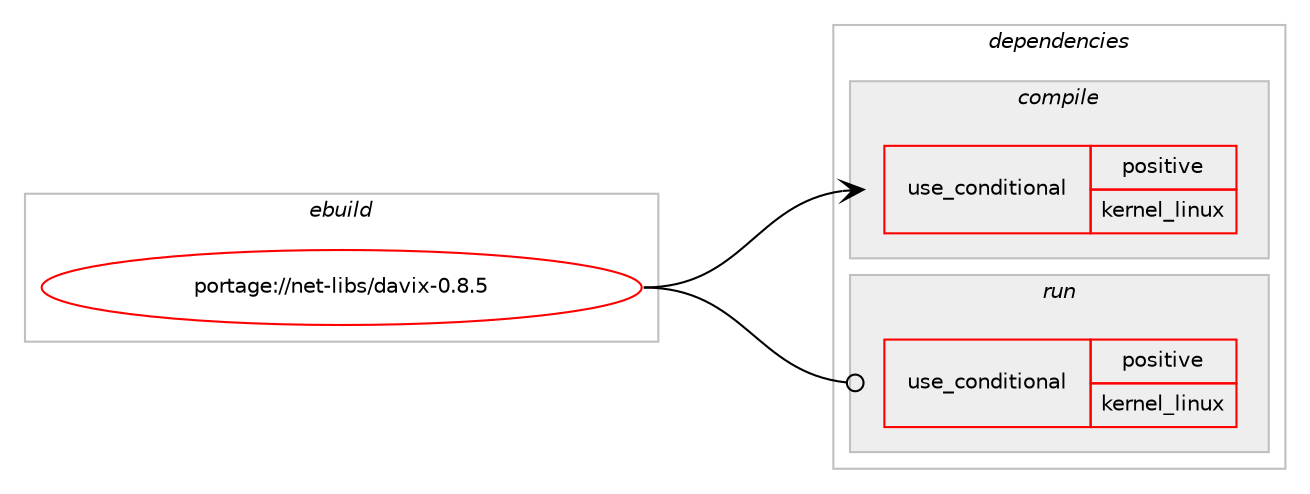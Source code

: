 digraph prolog {

# *************
# Graph options
# *************

newrank=true;
concentrate=true;
compound=true;
graph [rankdir=LR,fontname=Helvetica,fontsize=10,ranksep=1.5];#, ranksep=2.5, nodesep=0.2];
edge  [arrowhead=vee];
node  [fontname=Helvetica,fontsize=10];

# **********
# The ebuild
# **********

subgraph cluster_leftcol {
color=gray;
rank=same;
label=<<i>ebuild</i>>;
id [label="portage://net-libs/davix-0.8.5", color=red, width=4, href="../net-libs/davix-0.8.5.svg"];
}

# ****************
# The dependencies
# ****************

subgraph cluster_midcol {
color=gray;
label=<<i>dependencies</i>>;
subgraph cluster_compile {
fillcolor="#eeeeee";
style=filled;
label=<<i>compile</i>>;
subgraph cond90859 {
dependency182415 [label=<<TABLE BORDER="0" CELLBORDER="1" CELLSPACING="0" CELLPADDING="4"><TR><TD ROWSPAN="3" CELLPADDING="10">use_conditional</TD></TR><TR><TD>positive</TD></TR><TR><TD>kernel_linux</TD></TR></TABLE>>, shape=none, color=red];
# *** BEGIN UNKNOWN DEPENDENCY TYPE (TODO) ***
# dependency182415 -> package_dependency(portage://net-libs/davix-0.8.5,install,no,sys-apps,util-linux,none,[,,],[],[])
# *** END UNKNOWN DEPENDENCY TYPE (TODO) ***

}
id:e -> dependency182415:w [weight=20,style="solid",arrowhead="vee"];
# *** BEGIN UNKNOWN DEPENDENCY TYPE (TODO) ***
# id -> package_dependency(portage://net-libs/davix-0.8.5,install,no,dev-libs,libxml2,none,[,,],[slot(2),equal],[])
# *** END UNKNOWN DEPENDENCY TYPE (TODO) ***

# *** BEGIN UNKNOWN DEPENDENCY TYPE (TODO) ***
# id -> package_dependency(portage://net-libs/davix-0.8.5,install,no,dev-libs,openssl,none,[,,],[slot(0),equal],[])
# *** END UNKNOWN DEPENDENCY TYPE (TODO) ***

# *** BEGIN UNKNOWN DEPENDENCY TYPE (TODO) ***
# id -> package_dependency(portage://net-libs/davix-0.8.5,install,no,net-libs,gsoap,none,[,,],[],[use(enable(ssl),none),use(disable(gnutls),none)])
# *** END UNKNOWN DEPENDENCY TYPE (TODO) ***

# *** BEGIN UNKNOWN DEPENDENCY TYPE (TODO) ***
# id -> package_dependency(portage://net-libs/davix-0.8.5,install,no,net-misc,curl,none,[,,],[slot(0),equal],[])
# *** END UNKNOWN DEPENDENCY TYPE (TODO) ***

}
subgraph cluster_compileandrun {
fillcolor="#eeeeee";
style=filled;
label=<<i>compile and run</i>>;
}
subgraph cluster_run {
fillcolor="#eeeeee";
style=filled;
label=<<i>run</i>>;
subgraph cond90860 {
dependency182416 [label=<<TABLE BORDER="0" CELLBORDER="1" CELLSPACING="0" CELLPADDING="4"><TR><TD ROWSPAN="3" CELLPADDING="10">use_conditional</TD></TR><TR><TD>positive</TD></TR><TR><TD>kernel_linux</TD></TR></TABLE>>, shape=none, color=red];
# *** BEGIN UNKNOWN DEPENDENCY TYPE (TODO) ***
# dependency182416 -> package_dependency(portage://net-libs/davix-0.8.5,run,no,sys-apps,util-linux,none,[,,],[],[])
# *** END UNKNOWN DEPENDENCY TYPE (TODO) ***

}
id:e -> dependency182416:w [weight=20,style="solid",arrowhead="odot"];
# *** BEGIN UNKNOWN DEPENDENCY TYPE (TODO) ***
# id -> package_dependency(portage://net-libs/davix-0.8.5,run,no,dev-libs,libxml2,none,[,,],[slot(2),equal],[])
# *** END UNKNOWN DEPENDENCY TYPE (TODO) ***

# *** BEGIN UNKNOWN DEPENDENCY TYPE (TODO) ***
# id -> package_dependency(portage://net-libs/davix-0.8.5,run,no,dev-libs,openssl,none,[,,],[slot(0),equal],[])
# *** END UNKNOWN DEPENDENCY TYPE (TODO) ***

# *** BEGIN UNKNOWN DEPENDENCY TYPE (TODO) ***
# id -> package_dependency(portage://net-libs/davix-0.8.5,run,no,net-libs,gsoap,none,[,,],[],[use(enable(ssl),none),use(disable(gnutls),none)])
# *** END UNKNOWN DEPENDENCY TYPE (TODO) ***

# *** BEGIN UNKNOWN DEPENDENCY TYPE (TODO) ***
# id -> package_dependency(portage://net-libs/davix-0.8.5,run,no,net-misc,curl,none,[,,],[slot(0),equal],[])
# *** END UNKNOWN DEPENDENCY TYPE (TODO) ***

}
}

# **************
# The candidates
# **************

subgraph cluster_choices {
rank=same;
color=gray;
label=<<i>candidates</i>>;

}

}
